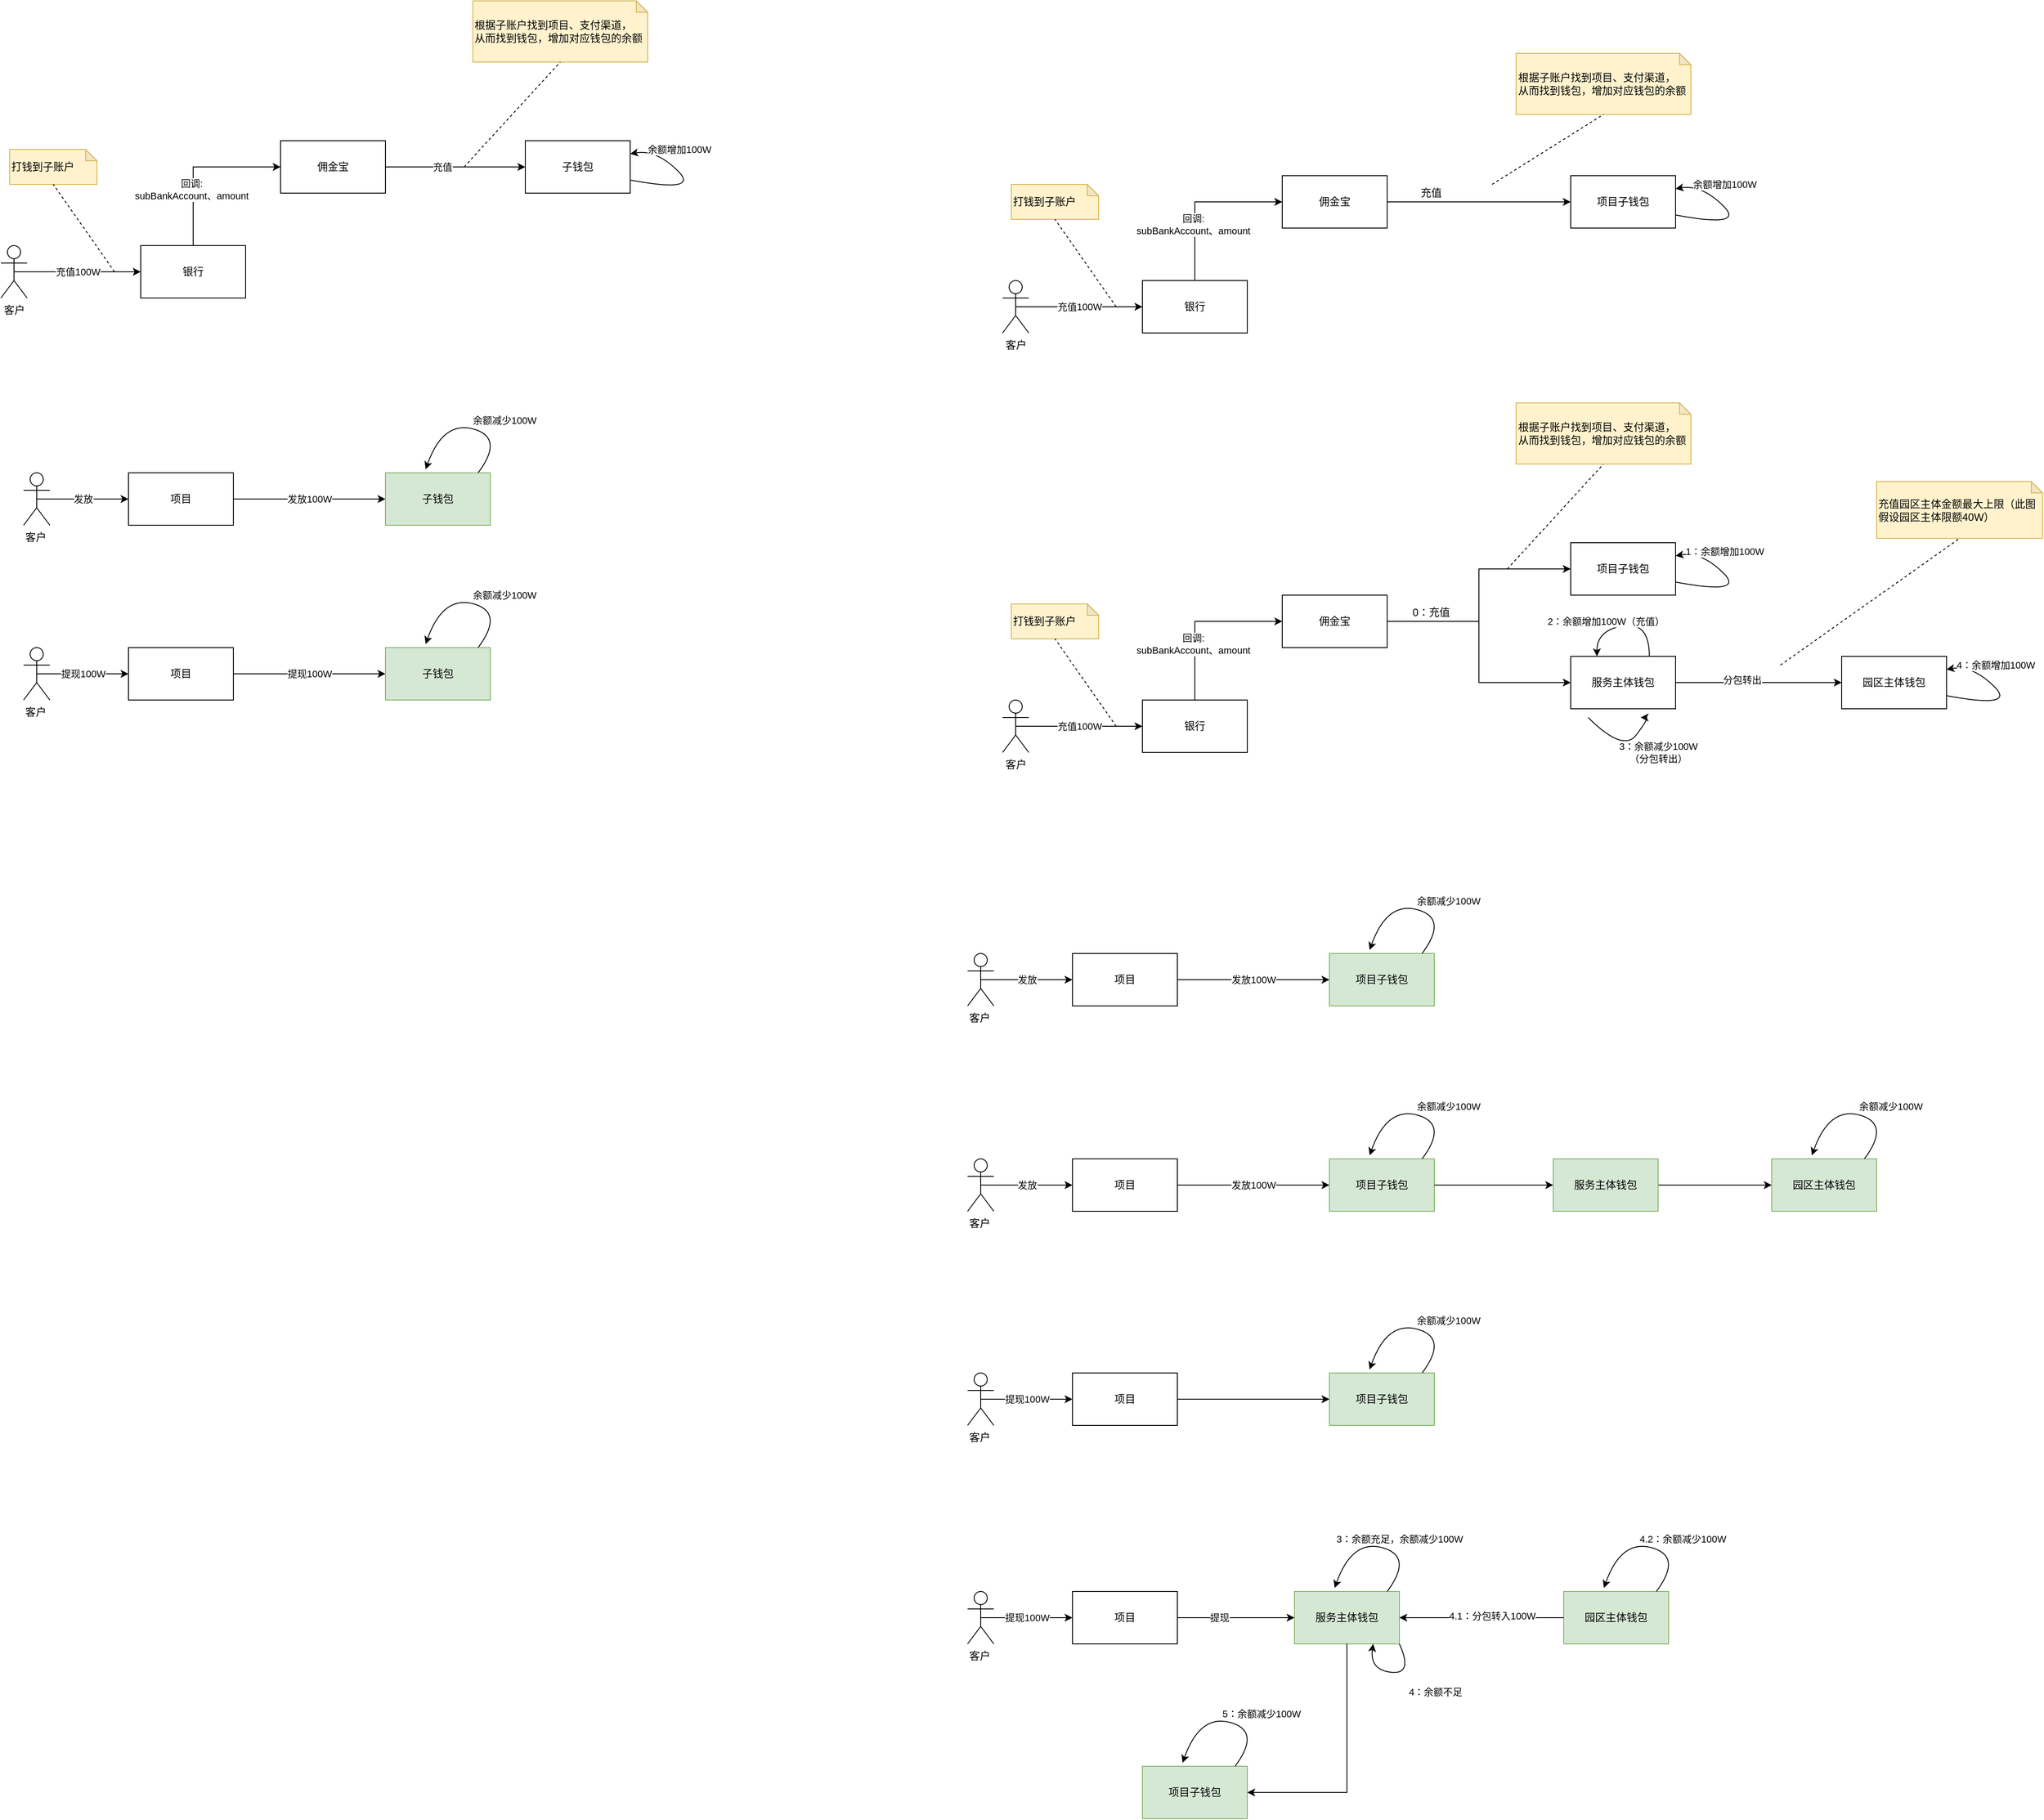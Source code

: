 <mxfile version="14.2.9" type="github">
  <diagram id="VvqAFld6kcSRDZWVkb-_" name="Page-1">
    <mxGraphModel dx="1422" dy="762" grid="1" gridSize="10" guides="1" tooltips="1" connect="1" arrows="1" fold="1" page="1" pageScale="1" pageWidth="827" pageHeight="1169" math="0" shadow="0">
      <root>
        <mxCell id="0" />
        <mxCell id="1" parent="0" />
        <mxCell id="OwSdajE1iPS6r4egMdJ5-2" value="子钱包" style="rounded=0;whiteSpace=wrap;html=1;" parent="1" vertex="1">
          <mxGeometry x="614" y="220" width="120" height="60" as="geometry" />
        </mxCell>
        <mxCell id="OwSdajE1iPS6r4egMdJ5-6" value="充值100W" style="edgeStyle=orthogonalEdgeStyle;rounded=0;orthogonalLoop=1;jettySize=auto;html=1;exitX=0.5;exitY=0.5;exitDx=0;exitDy=0;exitPerimeter=0;entryX=0;entryY=0.5;entryDx=0;entryDy=0;" parent="1" source="OwSdajE1iPS6r4egMdJ5-3" target="OwSdajE1iPS6r4egMdJ5-4" edge="1">
          <mxGeometry relative="1" as="geometry" />
        </mxCell>
        <mxCell id="OwSdajE1iPS6r4egMdJ5-3" value="客户" style="shape=umlActor;verticalLabelPosition=bottom;verticalAlign=top;html=1;outlineConnect=0;" parent="1" vertex="1">
          <mxGeometry x="14" y="340" width="30" height="60" as="geometry" />
        </mxCell>
        <mxCell id="OwSdajE1iPS6r4egMdJ5-13" style="edgeStyle=orthogonalEdgeStyle;rounded=0;orthogonalLoop=1;jettySize=auto;html=1;exitX=0.5;exitY=0;exitDx=0;exitDy=0;entryX=0;entryY=0.5;entryDx=0;entryDy=0;" parent="1" source="OwSdajE1iPS6r4egMdJ5-4" target="OwSdajE1iPS6r4egMdJ5-5" edge="1">
          <mxGeometry relative="1" as="geometry" />
        </mxCell>
        <mxCell id="OwSdajE1iPS6r4egMdJ5-14" value="回调: &lt;br&gt;subBankAccount、amount" style="edgeLabel;html=1;align=center;verticalAlign=middle;resizable=0;points=[];labelBackgroundColor=#ffffff;" parent="OwSdajE1iPS6r4egMdJ5-13" vertex="1" connectable="0">
          <mxGeometry x="-0.326" y="2" relative="1" as="geometry">
            <mxPoint as="offset" />
          </mxGeometry>
        </mxCell>
        <mxCell id="OwSdajE1iPS6r4egMdJ5-4" value="银行" style="rounded=0;whiteSpace=wrap;html=1;" parent="1" vertex="1">
          <mxGeometry x="174" y="340" width="120" height="60" as="geometry" />
        </mxCell>
        <mxCell id="OwSdajE1iPS6r4egMdJ5-15" style="edgeStyle=orthogonalEdgeStyle;rounded=0;orthogonalLoop=1;jettySize=auto;html=1;exitX=1;exitY=0.5;exitDx=0;exitDy=0;entryX=0;entryY=0.5;entryDx=0;entryDy=0;" parent="1" source="OwSdajE1iPS6r4egMdJ5-5" target="OwSdajE1iPS6r4egMdJ5-2" edge="1">
          <mxGeometry relative="1" as="geometry" />
        </mxCell>
        <mxCell id="OwSdajE1iPS6r4egMdJ5-18" value="充值" style="edgeLabel;html=1;align=center;verticalAlign=middle;resizable=0;points=[];fontColor=none;" parent="OwSdajE1iPS6r4egMdJ5-15" vertex="1" connectable="0">
          <mxGeometry x="-0.188" relative="1" as="geometry">
            <mxPoint as="offset" />
          </mxGeometry>
        </mxCell>
        <mxCell id="OwSdajE1iPS6r4egMdJ5-5" value="佣金宝" style="rounded=0;whiteSpace=wrap;html=1;" parent="1" vertex="1">
          <mxGeometry x="334" y="220" width="120" height="60" as="geometry" />
        </mxCell>
        <mxCell id="OwSdajE1iPS6r4egMdJ5-9" value="打钱到子账户" style="shape=note;whiteSpace=wrap;html=1;backgroundOutline=1;darkOpacity=0.05;align=left;fillColor=#fff2cc;strokeColor=#d6b656;size=13;" parent="1" vertex="1">
          <mxGeometry x="24" y="230" width="100" height="40" as="geometry" />
        </mxCell>
        <mxCell id="OwSdajE1iPS6r4egMdJ5-12" value="" style="endArrow=none;dashed=1;html=1;entryX=0.5;entryY=1;entryDx=0;entryDy=0;entryPerimeter=0;" parent="1" target="OwSdajE1iPS6r4egMdJ5-9" edge="1">
          <mxGeometry width="50" height="50" relative="1" as="geometry">
            <mxPoint x="144" y="370" as="sourcePoint" />
            <mxPoint x="154" y="330" as="targetPoint" />
          </mxGeometry>
        </mxCell>
        <mxCell id="OwSdajE1iPS6r4egMdJ5-17" value="根据子账户找到项目、支付渠道，&lt;br&gt;从而找到钱包，增加对应钱包的余额" style="shape=note;whiteSpace=wrap;html=1;backgroundOutline=1;darkOpacity=0.05;align=left;fillColor=#fff2cc;strokeColor=#d6b656;size=13;" parent="1" vertex="1">
          <mxGeometry x="554" y="60" width="200" height="70" as="geometry" />
        </mxCell>
        <mxCell id="OwSdajE1iPS6r4egMdJ5-19" value="" style="endArrow=none;dashed=1;html=1;fontColor=none;entryX=0.5;entryY=1;entryDx=0;entryDy=0;entryPerimeter=0;" parent="1" target="OwSdajE1iPS6r4egMdJ5-17" edge="1">
          <mxGeometry width="50" height="50" relative="1" as="geometry">
            <mxPoint x="544" y="250" as="sourcePoint" />
            <mxPoint x="614" y="160" as="targetPoint" />
          </mxGeometry>
        </mxCell>
        <mxCell id="OwSdajE1iPS6r4egMdJ5-20" value="余额增加100W" style="curved=1;endArrow=classic;html=1;fontColor=none;exitX=1;exitY=0.75;exitDx=0;exitDy=0;entryX=1;entryY=0.25;entryDx=0;entryDy=0;" parent="1" source="OwSdajE1iPS6r4egMdJ5-2" target="OwSdajE1iPS6r4egMdJ5-2" edge="1">
          <mxGeometry x="0.465" y="-18" width="50" height="50" relative="1" as="geometry">
            <mxPoint x="744" y="270" as="sourcePoint" />
            <mxPoint x="744" y="230" as="targetPoint" />
            <Array as="points">
              <mxPoint x="814" y="280" />
              <mxPoint x="764" y="230" />
            </Array>
            <mxPoint as="offset" />
          </mxGeometry>
        </mxCell>
        <mxCell id="OwSdajE1iPS6r4egMdJ5-22" value="项目" style="rounded=0;whiteSpace=wrap;html=1;" parent="1" vertex="1">
          <mxGeometry x="160" y="600" width="120" height="60" as="geometry" />
        </mxCell>
        <mxCell id="OwSdajE1iPS6r4egMdJ5-29" value="发放100W" style="edgeStyle=orthogonalEdgeStyle;rounded=0;orthogonalLoop=1;jettySize=auto;html=1;fontColor=none;exitX=1;exitY=0.5;exitDx=0;exitDy=0;" parent="1" source="OwSdajE1iPS6r4egMdJ5-22" target="OwSdajE1iPS6r4egMdJ5-28" edge="1">
          <mxGeometry relative="1" as="geometry">
            <mxPoint x="480" y="630" as="sourcePoint" />
          </mxGeometry>
        </mxCell>
        <mxCell id="OwSdajE1iPS6r4egMdJ5-28" value="子钱包" style="whiteSpace=wrap;html=1;rounded=0;fillColor=#d5e8d4;strokeColor=#82b366;" parent="1" vertex="1">
          <mxGeometry x="454" y="600" width="120" height="60" as="geometry" />
        </mxCell>
        <mxCell id="OwSdajE1iPS6r4egMdJ5-31" value="发放" style="edgeStyle=orthogonalEdgeStyle;rounded=0;orthogonalLoop=1;jettySize=auto;html=1;exitX=0.5;exitY=0.5;exitDx=0;exitDy=0;exitPerimeter=0;entryX=0;entryY=0.5;entryDx=0;entryDy=0;fontColor=none;" parent="1" source="OwSdajE1iPS6r4egMdJ5-30" target="OwSdajE1iPS6r4egMdJ5-22" edge="1">
          <mxGeometry relative="1" as="geometry" />
        </mxCell>
        <mxCell id="OwSdajE1iPS6r4egMdJ5-30" value="客户" style="shape=umlActor;verticalLabelPosition=bottom;verticalAlign=top;html=1;outlineConnect=0;labelBackgroundColor=#ffffff;fontColor=none;align=left;" parent="1" vertex="1">
          <mxGeometry x="40" y="600" width="30" height="60" as="geometry" />
        </mxCell>
        <mxCell id="OwSdajE1iPS6r4egMdJ5-45" value="" style="curved=1;endArrow=classic;html=1;fontColor=none;entryX=0.383;entryY=-0.067;entryDx=0;entryDy=0;entryPerimeter=0;" parent="1" target="OwSdajE1iPS6r4egMdJ5-28" edge="1">
          <mxGeometry width="50" height="50" relative="1" as="geometry">
            <mxPoint x="560" y="600" as="sourcePoint" />
            <mxPoint x="610" y="550" as="targetPoint" />
            <Array as="points">
              <mxPoint x="590" y="560" />
              <mxPoint x="520" y="540" />
            </Array>
          </mxGeometry>
        </mxCell>
        <mxCell id="OwSdajE1iPS6r4egMdJ5-46" value="余额减少100W" style="edgeLabel;html=1;align=center;verticalAlign=middle;resizable=0;points=[];fontColor=none;" parent="OwSdajE1iPS6r4egMdJ5-45" vertex="1" connectable="0">
          <mxGeometry x="0.091" y="2" relative="1" as="geometry">
            <mxPoint x="47.66" y="-8.46" as="offset" />
          </mxGeometry>
        </mxCell>
        <mxCell id="OwSdajE1iPS6r4egMdJ5-48" value="项目" style="rounded=0;whiteSpace=wrap;html=1;" parent="1" vertex="1">
          <mxGeometry x="160" y="800" width="120" height="60" as="geometry" />
        </mxCell>
        <mxCell id="OwSdajE1iPS6r4egMdJ5-49" value="提现100W" style="edgeStyle=orthogonalEdgeStyle;rounded=0;orthogonalLoop=1;jettySize=auto;html=1;fontColor=none;exitX=1;exitY=0.5;exitDx=0;exitDy=0;" parent="1" source="OwSdajE1iPS6r4egMdJ5-48" target="OwSdajE1iPS6r4egMdJ5-50" edge="1">
          <mxGeometry relative="1" as="geometry">
            <mxPoint x="480" y="830" as="sourcePoint" />
          </mxGeometry>
        </mxCell>
        <mxCell id="OwSdajE1iPS6r4egMdJ5-50" value="子钱包" style="whiteSpace=wrap;html=1;rounded=0;fillColor=#d5e8d4;strokeColor=#82b366;" parent="1" vertex="1">
          <mxGeometry x="454" y="800" width="120" height="60" as="geometry" />
        </mxCell>
        <mxCell id="OwSdajE1iPS6r4egMdJ5-51" value="提现100W" style="edgeStyle=orthogonalEdgeStyle;rounded=0;orthogonalLoop=1;jettySize=auto;html=1;exitX=0.5;exitY=0.5;exitDx=0;exitDy=0;exitPerimeter=0;entryX=0;entryY=0.5;entryDx=0;entryDy=0;fontColor=none;" parent="1" source="OwSdajE1iPS6r4egMdJ5-52" target="OwSdajE1iPS6r4egMdJ5-48" edge="1">
          <mxGeometry relative="1" as="geometry" />
        </mxCell>
        <mxCell id="OwSdajE1iPS6r4egMdJ5-52" value="客户" style="shape=umlActor;verticalLabelPosition=bottom;verticalAlign=top;html=1;outlineConnect=0;labelBackgroundColor=#ffffff;fontColor=none;align=left;" parent="1" vertex="1">
          <mxGeometry x="40" y="800" width="30" height="60" as="geometry" />
        </mxCell>
        <mxCell id="OwSdajE1iPS6r4egMdJ5-53" value="" style="curved=1;endArrow=classic;html=1;fontColor=none;entryX=0.383;entryY=-0.067;entryDx=0;entryDy=0;entryPerimeter=0;" parent="1" target="OwSdajE1iPS6r4egMdJ5-50" edge="1">
          <mxGeometry width="50" height="50" relative="1" as="geometry">
            <mxPoint x="560" y="800" as="sourcePoint" />
            <mxPoint x="610" y="750" as="targetPoint" />
            <Array as="points">
              <mxPoint x="590" y="760" />
              <mxPoint x="520" y="740" />
            </Array>
          </mxGeometry>
        </mxCell>
        <mxCell id="OwSdajE1iPS6r4egMdJ5-54" value="余额减少100W" style="edgeLabel;html=1;align=center;verticalAlign=middle;resizable=0;points=[];fontColor=none;" parent="OwSdajE1iPS6r4egMdJ5-53" vertex="1" connectable="0">
          <mxGeometry x="0.091" y="2" relative="1" as="geometry">
            <mxPoint x="47.66" y="-8.46" as="offset" />
          </mxGeometry>
        </mxCell>
        <mxCell id="L0Rb23iCuePktw84FL31-2" value="充值100W" style="edgeStyle=orthogonalEdgeStyle;rounded=0;orthogonalLoop=1;jettySize=auto;html=1;exitX=0.5;exitY=0.5;exitDx=0;exitDy=0;exitPerimeter=0;entryX=0;entryY=0.5;entryDx=0;entryDy=0;" parent="1" source="L0Rb23iCuePktw84FL31-3" target="L0Rb23iCuePktw84FL31-6" edge="1">
          <mxGeometry relative="1" as="geometry" />
        </mxCell>
        <mxCell id="L0Rb23iCuePktw84FL31-3" value="客户" style="shape=umlActor;verticalLabelPosition=bottom;verticalAlign=top;html=1;outlineConnect=0;" parent="1" vertex="1">
          <mxGeometry x="1160" y="380" width="30" height="60" as="geometry" />
        </mxCell>
        <mxCell id="L0Rb23iCuePktw84FL31-4" style="edgeStyle=orthogonalEdgeStyle;rounded=0;orthogonalLoop=1;jettySize=auto;html=1;exitX=0.5;exitY=0;exitDx=0;exitDy=0;entryX=0;entryY=0.5;entryDx=0;entryDy=0;" parent="1" source="L0Rb23iCuePktw84FL31-6" target="L0Rb23iCuePktw84FL31-9" edge="1">
          <mxGeometry relative="1" as="geometry" />
        </mxCell>
        <mxCell id="L0Rb23iCuePktw84FL31-5" value="回调: &lt;br&gt;subBankAccount、amount" style="edgeLabel;html=1;align=center;verticalAlign=middle;resizable=0;points=[];labelBackgroundColor=#ffffff;" parent="L0Rb23iCuePktw84FL31-4" vertex="1" connectable="0">
          <mxGeometry x="-0.326" y="2" relative="1" as="geometry">
            <mxPoint as="offset" />
          </mxGeometry>
        </mxCell>
        <mxCell id="L0Rb23iCuePktw84FL31-6" value="银行" style="rounded=0;whiteSpace=wrap;html=1;" parent="1" vertex="1">
          <mxGeometry x="1320" y="380" width="120" height="60" as="geometry" />
        </mxCell>
        <mxCell id="L0Rb23iCuePktw84FL31-24" style="edgeStyle=orthogonalEdgeStyle;rounded=0;orthogonalLoop=1;jettySize=auto;html=1;exitX=1;exitY=0.5;exitDx=0;exitDy=0;entryX=0;entryY=0.5;entryDx=0;entryDy=0;" parent="1" source="L0Rb23iCuePktw84FL31-9" target="L0Rb23iCuePktw84FL31-1" edge="1">
          <mxGeometry relative="1" as="geometry" />
        </mxCell>
        <mxCell id="L0Rb23iCuePktw84FL31-9" value="佣金宝" style="rounded=0;whiteSpace=wrap;html=1;" parent="1" vertex="1">
          <mxGeometry x="1480" y="260" width="120" height="60" as="geometry" />
        </mxCell>
        <mxCell id="L0Rb23iCuePktw84FL31-10" value="打钱到子账户" style="shape=note;whiteSpace=wrap;html=1;backgroundOutline=1;darkOpacity=0.05;align=left;fillColor=#fff2cc;strokeColor=#d6b656;size=13;" parent="1" vertex="1">
          <mxGeometry x="1170" y="270" width="100" height="40" as="geometry" />
        </mxCell>
        <mxCell id="L0Rb23iCuePktw84FL31-11" value="" style="endArrow=none;dashed=1;html=1;entryX=0.5;entryY=1;entryDx=0;entryDy=0;entryPerimeter=0;" parent="1" target="L0Rb23iCuePktw84FL31-10" edge="1">
          <mxGeometry width="50" height="50" relative="1" as="geometry">
            <mxPoint x="1290" y="410" as="sourcePoint" />
            <mxPoint x="1300" y="370" as="targetPoint" />
          </mxGeometry>
        </mxCell>
        <mxCell id="L0Rb23iCuePktw84FL31-12" value="根据子账户找到项目、支付渠道，&lt;br&gt;从而找到钱包，增加对应钱包的余额" style="shape=note;whiteSpace=wrap;html=1;backgroundOutline=1;darkOpacity=0.05;align=left;fillColor=#fff2cc;strokeColor=#d6b656;size=13;" parent="1" vertex="1">
          <mxGeometry x="1747.5" y="120" width="200" height="70" as="geometry" />
        </mxCell>
        <mxCell id="L0Rb23iCuePktw84FL31-13" value="" style="endArrow=none;dashed=1;html=1;fontColor=none;entryX=0.5;entryY=1;entryDx=0;entryDy=0;entryPerimeter=0;" parent="1" target="L0Rb23iCuePktw84FL31-12" edge="1">
          <mxGeometry width="50" height="50" relative="1" as="geometry">
            <mxPoint x="1720" y="270" as="sourcePoint" />
            <mxPoint x="1807.5" y="140" as="targetPoint" />
          </mxGeometry>
        </mxCell>
        <mxCell id="L0Rb23iCuePktw84FL31-17" value="" style="group" parent="1" vertex="1" connectable="0">
          <mxGeometry x="1810" y="260" width="200" height="60" as="geometry" />
        </mxCell>
        <mxCell id="L0Rb23iCuePktw84FL31-1" value="项目子钱包" style="rounded=0;whiteSpace=wrap;html=1;" parent="L0Rb23iCuePktw84FL31-17" vertex="1">
          <mxGeometry width="120" height="60" as="geometry" />
        </mxCell>
        <mxCell id="L0Rb23iCuePktw84FL31-14" value="余额增加100W" style="curved=1;endArrow=classic;html=1;fontColor=none;exitX=1;exitY=0.75;exitDx=0;exitDy=0;entryX=1;entryY=0.25;entryDx=0;entryDy=0;" parent="L0Rb23iCuePktw84FL31-17" source="L0Rb23iCuePktw84FL31-1" target="L0Rb23iCuePktw84FL31-1" edge="1">
          <mxGeometry x="0.465" y="-18" width="50" height="50" relative="1" as="geometry">
            <mxPoint x="130" y="50" as="sourcePoint" />
            <mxPoint x="130" y="10" as="targetPoint" />
            <Array as="points">
              <mxPoint x="200" y="60" />
              <mxPoint x="150" y="10" />
            </Array>
            <mxPoint as="offset" />
          </mxGeometry>
        </mxCell>
        <mxCell id="L0Rb23iCuePktw84FL31-23" value="充值" style="text;html=1;align=center;verticalAlign=middle;resizable=0;points=[];autosize=1;" parent="1" vertex="1">
          <mxGeometry x="1630" y="270" width="40" height="20" as="geometry" />
        </mxCell>
        <mxCell id="L0Rb23iCuePktw84FL31-25" value="项目" style="rounded=0;whiteSpace=wrap;html=1;" parent="1" vertex="1">
          <mxGeometry x="1240" y="1150" width="120" height="60" as="geometry" />
        </mxCell>
        <mxCell id="L0Rb23iCuePktw84FL31-26" value="发放100W" style="edgeStyle=orthogonalEdgeStyle;rounded=0;orthogonalLoop=1;jettySize=auto;html=1;fontColor=none;exitX=1;exitY=0.5;exitDx=0;exitDy=0;" parent="1" source="L0Rb23iCuePktw84FL31-25" target="L0Rb23iCuePktw84FL31-27" edge="1">
          <mxGeometry relative="1" as="geometry">
            <mxPoint x="1560" y="1180" as="sourcePoint" />
          </mxGeometry>
        </mxCell>
        <mxCell id="L0Rb23iCuePktw84FL31-28" value="发放" style="edgeStyle=orthogonalEdgeStyle;rounded=0;orthogonalLoop=1;jettySize=auto;html=1;exitX=0.5;exitY=0.5;exitDx=0;exitDy=0;exitPerimeter=0;entryX=0;entryY=0.5;entryDx=0;entryDy=0;fontColor=none;" parent="1" source="L0Rb23iCuePktw84FL31-29" target="L0Rb23iCuePktw84FL31-25" edge="1">
          <mxGeometry relative="1" as="geometry" />
        </mxCell>
        <mxCell id="L0Rb23iCuePktw84FL31-29" value="客户" style="shape=umlActor;verticalLabelPosition=bottom;verticalAlign=top;html=1;outlineConnect=0;labelBackgroundColor=#ffffff;fontColor=none;align=left;" parent="1" vertex="1">
          <mxGeometry x="1120" y="1150" width="30" height="60" as="geometry" />
        </mxCell>
        <mxCell id="L0Rb23iCuePktw84FL31-34" value="" style="group" parent="1" vertex="1" connectable="0">
          <mxGeometry x="1534" y="1090" width="136" height="120" as="geometry" />
        </mxCell>
        <mxCell id="L0Rb23iCuePktw84FL31-27" value="项目子钱包" style="whiteSpace=wrap;html=1;rounded=0;fillColor=#d5e8d4;strokeColor=#82b366;" parent="L0Rb23iCuePktw84FL31-34" vertex="1">
          <mxGeometry y="60" width="120" height="60" as="geometry" />
        </mxCell>
        <mxCell id="L0Rb23iCuePktw84FL31-30" value="" style="curved=1;endArrow=classic;html=1;fontColor=none;entryX=0.383;entryY=-0.067;entryDx=0;entryDy=0;entryPerimeter=0;" parent="L0Rb23iCuePktw84FL31-34" target="L0Rb23iCuePktw84FL31-27" edge="1">
          <mxGeometry width="50" height="50" relative="1" as="geometry">
            <mxPoint x="106" y="60" as="sourcePoint" />
            <mxPoint x="156" y="10" as="targetPoint" />
            <Array as="points">
              <mxPoint x="136" y="20" />
              <mxPoint x="66" />
            </Array>
          </mxGeometry>
        </mxCell>
        <mxCell id="L0Rb23iCuePktw84FL31-31" value="余额减少100W" style="edgeLabel;html=1;align=center;verticalAlign=middle;resizable=0;points=[];fontColor=none;" parent="L0Rb23iCuePktw84FL31-30" vertex="1" connectable="0">
          <mxGeometry x="0.091" y="2" relative="1" as="geometry">
            <mxPoint x="47.66" y="-8.46" as="offset" />
          </mxGeometry>
        </mxCell>
        <mxCell id="L0Rb23iCuePktw84FL31-40" value="项目" style="rounded=0;whiteSpace=wrap;html=1;" parent="1" vertex="1">
          <mxGeometry x="1240" y="1385" width="120" height="60" as="geometry" />
        </mxCell>
        <mxCell id="L0Rb23iCuePktw84FL31-41" value="发放100W" style="edgeStyle=orthogonalEdgeStyle;rounded=0;orthogonalLoop=1;jettySize=auto;html=1;fontColor=none;exitX=1;exitY=0.5;exitDx=0;exitDy=0;" parent="1" source="L0Rb23iCuePktw84FL31-40" target="L0Rb23iCuePktw84FL31-45" edge="1">
          <mxGeometry relative="1" as="geometry">
            <mxPoint x="1560" y="1415" as="sourcePoint" />
          </mxGeometry>
        </mxCell>
        <mxCell id="L0Rb23iCuePktw84FL31-42" value="发放" style="edgeStyle=orthogonalEdgeStyle;rounded=0;orthogonalLoop=1;jettySize=auto;html=1;exitX=0.5;exitY=0.5;exitDx=0;exitDy=0;exitPerimeter=0;entryX=0;entryY=0.5;entryDx=0;entryDy=0;fontColor=none;" parent="1" source="L0Rb23iCuePktw84FL31-43" target="L0Rb23iCuePktw84FL31-40" edge="1">
          <mxGeometry relative="1" as="geometry" />
        </mxCell>
        <mxCell id="L0Rb23iCuePktw84FL31-43" value="客户" style="shape=umlActor;verticalLabelPosition=bottom;verticalAlign=top;html=1;outlineConnect=0;labelBackgroundColor=#ffffff;fontColor=none;align=left;" parent="1" vertex="1">
          <mxGeometry x="1120" y="1385" width="30" height="60" as="geometry" />
        </mxCell>
        <mxCell id="L0Rb23iCuePktw84FL31-44" value="" style="group" parent="1" vertex="1" connectable="0">
          <mxGeometry x="1534" y="1325" width="136" height="120" as="geometry" />
        </mxCell>
        <mxCell id="L0Rb23iCuePktw84FL31-45" value="项目子钱包" style="whiteSpace=wrap;html=1;rounded=0;fillColor=#d5e8d4;strokeColor=#82b366;" parent="L0Rb23iCuePktw84FL31-44" vertex="1">
          <mxGeometry y="60" width="120" height="60" as="geometry" />
        </mxCell>
        <mxCell id="L0Rb23iCuePktw84FL31-46" value="" style="curved=1;endArrow=classic;html=1;fontColor=none;entryX=0.383;entryY=-0.067;entryDx=0;entryDy=0;entryPerimeter=0;" parent="L0Rb23iCuePktw84FL31-44" target="L0Rb23iCuePktw84FL31-45" edge="1">
          <mxGeometry width="50" height="50" relative="1" as="geometry">
            <mxPoint x="106" y="60" as="sourcePoint" />
            <mxPoint x="156" y="10" as="targetPoint" />
            <Array as="points">
              <mxPoint x="136" y="20" />
              <mxPoint x="66" />
            </Array>
          </mxGeometry>
        </mxCell>
        <mxCell id="L0Rb23iCuePktw84FL31-47" value="余额减少100W" style="edgeLabel;html=1;align=center;verticalAlign=middle;resizable=0;points=[];fontColor=none;" parent="L0Rb23iCuePktw84FL31-46" vertex="1" connectable="0">
          <mxGeometry x="0.091" y="2" relative="1" as="geometry">
            <mxPoint x="47.66" y="-8.46" as="offset" />
          </mxGeometry>
        </mxCell>
        <mxCell id="L0Rb23iCuePktw84FL31-52" style="edgeStyle=orthogonalEdgeStyle;rounded=0;orthogonalLoop=1;jettySize=auto;html=1;exitX=1;exitY=0.5;exitDx=0;exitDy=0;" parent="1" source="L0Rb23iCuePktw84FL31-45" target="L0Rb23iCuePktw84FL31-49" edge="1">
          <mxGeometry relative="1" as="geometry" />
        </mxCell>
        <mxCell id="L0Rb23iCuePktw84FL31-53" value="" style="group" parent="1" vertex="1" connectable="0">
          <mxGeometry x="2040" y="1325" width="136" height="120" as="geometry" />
        </mxCell>
        <mxCell id="L0Rb23iCuePktw84FL31-54" value="园区主体钱包" style="whiteSpace=wrap;html=1;rounded=0;fillColor=#d5e8d4;strokeColor=#82b366;" parent="L0Rb23iCuePktw84FL31-53" vertex="1">
          <mxGeometry y="60" width="120" height="60" as="geometry" />
        </mxCell>
        <mxCell id="L0Rb23iCuePktw84FL31-55" value="" style="curved=1;endArrow=classic;html=1;fontColor=none;entryX=0.383;entryY=-0.067;entryDx=0;entryDy=0;entryPerimeter=0;" parent="L0Rb23iCuePktw84FL31-53" target="L0Rb23iCuePktw84FL31-54" edge="1">
          <mxGeometry width="50" height="50" relative="1" as="geometry">
            <mxPoint x="106" y="60" as="sourcePoint" />
            <mxPoint x="156" y="10" as="targetPoint" />
            <Array as="points">
              <mxPoint x="136" y="20" />
              <mxPoint x="66" />
            </Array>
          </mxGeometry>
        </mxCell>
        <mxCell id="L0Rb23iCuePktw84FL31-56" value="余额减少100W" style="edgeLabel;html=1;align=center;verticalAlign=middle;resizable=0;points=[];fontColor=none;" parent="L0Rb23iCuePktw84FL31-55" vertex="1" connectable="0">
          <mxGeometry x="0.091" y="2" relative="1" as="geometry">
            <mxPoint x="47.66" y="-8.46" as="offset" />
          </mxGeometry>
        </mxCell>
        <mxCell id="L0Rb23iCuePktw84FL31-57" style="edgeStyle=orthogonalEdgeStyle;rounded=0;orthogonalLoop=1;jettySize=auto;html=1;exitX=1;exitY=0.5;exitDx=0;exitDy=0;entryX=0;entryY=0.5;entryDx=0;entryDy=0;" parent="1" source="L0Rb23iCuePktw84FL31-49" target="L0Rb23iCuePktw84FL31-54" edge="1">
          <mxGeometry relative="1" as="geometry" />
        </mxCell>
        <mxCell id="L0Rb23iCuePktw84FL31-49" value="服务主体钱包" style="whiteSpace=wrap;html=1;rounded=0;fillColor=#d5e8d4;strokeColor=#82b366;" parent="1" vertex="1">
          <mxGeometry x="1790" y="1385" width="120" height="60" as="geometry" />
        </mxCell>
        <mxCell id="L0Rb23iCuePktw84FL31-58" value="充值100W" style="edgeStyle=orthogonalEdgeStyle;rounded=0;orthogonalLoop=1;jettySize=auto;html=1;exitX=0.5;exitY=0.5;exitDx=0;exitDy=0;exitPerimeter=0;entryX=0;entryY=0.5;entryDx=0;entryDy=0;" parent="1" source="L0Rb23iCuePktw84FL31-59" target="L0Rb23iCuePktw84FL31-62" edge="1">
          <mxGeometry relative="1" as="geometry" />
        </mxCell>
        <mxCell id="L0Rb23iCuePktw84FL31-59" value="客户" style="shape=umlActor;verticalLabelPosition=bottom;verticalAlign=top;html=1;outlineConnect=0;" parent="1" vertex="1">
          <mxGeometry x="1160" y="860" width="30" height="60" as="geometry" />
        </mxCell>
        <mxCell id="L0Rb23iCuePktw84FL31-60" style="edgeStyle=orthogonalEdgeStyle;rounded=0;orthogonalLoop=1;jettySize=auto;html=1;exitX=0.5;exitY=0;exitDx=0;exitDy=0;entryX=0;entryY=0.5;entryDx=0;entryDy=0;" parent="1" source="L0Rb23iCuePktw84FL31-62" target="L0Rb23iCuePktw84FL31-65" edge="1">
          <mxGeometry relative="1" as="geometry" />
        </mxCell>
        <mxCell id="L0Rb23iCuePktw84FL31-61" value="回调: &lt;br&gt;subBankAccount、amount" style="edgeLabel;html=1;align=center;verticalAlign=middle;resizable=0;points=[];labelBackgroundColor=#ffffff;" parent="L0Rb23iCuePktw84FL31-60" vertex="1" connectable="0">
          <mxGeometry x="-0.326" y="2" relative="1" as="geometry">
            <mxPoint as="offset" />
          </mxGeometry>
        </mxCell>
        <mxCell id="L0Rb23iCuePktw84FL31-62" value="银行" style="rounded=0;whiteSpace=wrap;html=1;" parent="1" vertex="1">
          <mxGeometry x="1320" y="860" width="120" height="60" as="geometry" />
        </mxCell>
        <mxCell id="L0Rb23iCuePktw84FL31-63" style="edgeStyle=orthogonalEdgeStyle;rounded=0;orthogonalLoop=1;jettySize=auto;html=1;exitX=1;exitY=0.5;exitDx=0;exitDy=0;entryX=0;entryY=0.5;entryDx=0;entryDy=0;" parent="1" source="L0Rb23iCuePktw84FL31-65" target="L0Rb23iCuePktw84FL31-86" edge="1">
          <mxGeometry relative="1" as="geometry">
            <mxPoint x="1810" y="840" as="targetPoint" />
          </mxGeometry>
        </mxCell>
        <mxCell id="L0Rb23iCuePktw84FL31-64" style="edgeStyle=orthogonalEdgeStyle;rounded=0;orthogonalLoop=1;jettySize=auto;html=1;exitX=1;exitY=0.5;exitDx=0;exitDy=0;entryX=0;entryY=0.5;entryDx=0;entryDy=0;" parent="1" source="L0Rb23iCuePktw84FL31-65" target="L0Rb23iCuePktw84FL31-71" edge="1">
          <mxGeometry relative="1" as="geometry" />
        </mxCell>
        <mxCell id="L0Rb23iCuePktw84FL31-65" value="佣金宝" style="rounded=0;whiteSpace=wrap;html=1;" parent="1" vertex="1">
          <mxGeometry x="1480" y="740" width="120" height="60" as="geometry" />
        </mxCell>
        <mxCell id="L0Rb23iCuePktw84FL31-66" value="打钱到子账户" style="shape=note;whiteSpace=wrap;html=1;backgroundOutline=1;darkOpacity=0.05;align=left;fillColor=#fff2cc;strokeColor=#d6b656;size=13;" parent="1" vertex="1">
          <mxGeometry x="1170" y="750" width="100" height="40" as="geometry" />
        </mxCell>
        <mxCell id="L0Rb23iCuePktw84FL31-67" value="" style="endArrow=none;dashed=1;html=1;entryX=0.5;entryY=1;entryDx=0;entryDy=0;entryPerimeter=0;" parent="1" target="L0Rb23iCuePktw84FL31-66" edge="1">
          <mxGeometry width="50" height="50" relative="1" as="geometry">
            <mxPoint x="1290" y="890" as="sourcePoint" />
            <mxPoint x="1300" y="850" as="targetPoint" />
          </mxGeometry>
        </mxCell>
        <mxCell id="L0Rb23iCuePktw84FL31-68" value="根据子账户找到项目、支付渠道，&lt;br&gt;从而找到钱包，增加对应钱包的余额" style="shape=note;whiteSpace=wrap;html=1;backgroundOutline=1;darkOpacity=0.05;align=left;fillColor=#fff2cc;strokeColor=#d6b656;size=13;" parent="1" vertex="1">
          <mxGeometry x="1747.5" y="520" width="200" height="70" as="geometry" />
        </mxCell>
        <mxCell id="L0Rb23iCuePktw84FL31-69" value="" style="endArrow=none;dashed=1;html=1;fontColor=none;entryX=0.5;entryY=1;entryDx=0;entryDy=0;entryPerimeter=0;" parent="1" target="L0Rb23iCuePktw84FL31-68" edge="1">
          <mxGeometry width="50" height="50" relative="1" as="geometry">
            <mxPoint x="1737.5" y="710" as="sourcePoint" />
            <mxPoint x="1807.5" y="620" as="targetPoint" />
          </mxGeometry>
        </mxCell>
        <mxCell id="L0Rb23iCuePktw84FL31-70" value="" style="group" parent="1" vertex="1" connectable="0">
          <mxGeometry x="1810" y="680" width="200" height="60" as="geometry" />
        </mxCell>
        <mxCell id="L0Rb23iCuePktw84FL31-71" value="项目子钱包" style="rounded=0;whiteSpace=wrap;html=1;" parent="L0Rb23iCuePktw84FL31-70" vertex="1">
          <mxGeometry width="120" height="60" as="geometry" />
        </mxCell>
        <mxCell id="L0Rb23iCuePktw84FL31-72" value="1：余额增加100W" style="curved=1;endArrow=classic;html=1;fontColor=none;exitX=1;exitY=0.75;exitDx=0;exitDy=0;entryX=1;entryY=0.25;entryDx=0;entryDy=0;" parent="L0Rb23iCuePktw84FL31-70" source="L0Rb23iCuePktw84FL31-71" target="L0Rb23iCuePktw84FL31-71" edge="1">
          <mxGeometry x="0.465" y="-18" width="50" height="50" relative="1" as="geometry">
            <mxPoint x="130" y="50" as="sourcePoint" />
            <mxPoint x="130" y="10" as="targetPoint" />
            <Array as="points">
              <mxPoint x="200" y="60" />
              <mxPoint x="150" y="10" />
            </Array>
            <mxPoint as="offset" />
          </mxGeometry>
        </mxCell>
        <mxCell id="L0Rb23iCuePktw84FL31-76" value="0：充值" style="text;html=1;align=center;verticalAlign=middle;resizable=0;points=[];autosize=1;" parent="1" vertex="1">
          <mxGeometry x="1620" y="750" width="60" height="20" as="geometry" />
        </mxCell>
        <mxCell id="L0Rb23iCuePktw84FL31-78" value="" style="group" parent="1" vertex="1" connectable="0">
          <mxGeometry x="2120" y="810" width="200" height="60" as="geometry" />
        </mxCell>
        <mxCell id="L0Rb23iCuePktw84FL31-79" value="园区主体钱包" style="rounded=0;whiteSpace=wrap;html=1;" parent="L0Rb23iCuePktw84FL31-78" vertex="1">
          <mxGeometry width="120" height="60" as="geometry" />
        </mxCell>
        <mxCell id="L0Rb23iCuePktw84FL31-80" value="4：余额增加100W" style="curved=1;endArrow=classic;html=1;fontColor=none;exitX=1;exitY=0.75;exitDx=0;exitDy=0;entryX=1;entryY=0.25;entryDx=0;entryDy=0;" parent="L0Rb23iCuePktw84FL31-78" source="L0Rb23iCuePktw84FL31-79" target="L0Rb23iCuePktw84FL31-79" edge="1">
          <mxGeometry x="0.465" y="-18" width="50" height="50" relative="1" as="geometry">
            <mxPoint x="130" y="50" as="sourcePoint" />
            <mxPoint x="130" y="10" as="targetPoint" />
            <Array as="points">
              <mxPoint x="200" y="60" />
              <mxPoint x="150" y="10" />
            </Array>
            <mxPoint as="offset" />
          </mxGeometry>
        </mxCell>
        <mxCell id="L0Rb23iCuePktw84FL31-81" style="edgeStyle=orthogonalEdgeStyle;rounded=0;orthogonalLoop=1;jettySize=auto;html=1;entryX=0;entryY=0.5;entryDx=0;entryDy=0;exitX=1;exitY=0.5;exitDx=0;exitDy=0;" parent="1" source="L0Rb23iCuePktw84FL31-86" target="L0Rb23iCuePktw84FL31-79" edge="1">
          <mxGeometry relative="1" as="geometry">
            <mxPoint x="1950" y="840" as="sourcePoint" />
          </mxGeometry>
        </mxCell>
        <mxCell id="L0Rb23iCuePktw84FL31-82" value="分包转出" style="edgeLabel;html=1;align=center;verticalAlign=middle;resizable=0;points=[];" parent="L0Rb23iCuePktw84FL31-81" vertex="1" connectable="0">
          <mxGeometry x="-0.2" y="3" relative="1" as="geometry">
            <mxPoint as="offset" />
          </mxGeometry>
        </mxCell>
        <mxCell id="L0Rb23iCuePktw84FL31-83" value="充值园区主体金额最大上限（此图假设园区主体限额40W）" style="shape=note;whiteSpace=wrap;html=1;backgroundOutline=1;darkOpacity=0.05;align=left;fillColor=#fff2cc;strokeColor=#d6b656;size=13;" parent="1" vertex="1">
          <mxGeometry x="2160" y="610" width="190" height="65" as="geometry" />
        </mxCell>
        <mxCell id="L0Rb23iCuePktw84FL31-84" value="" style="endArrow=none;dashed=1;html=1;entryX=0.5;entryY=1;entryDx=0;entryDy=0;entryPerimeter=0;" parent="1" target="L0Rb23iCuePktw84FL31-83" edge="1">
          <mxGeometry width="50" height="50" relative="1" as="geometry">
            <mxPoint x="2050" y="820" as="sourcePoint" />
            <mxPoint x="2140" y="720" as="targetPoint" />
          </mxGeometry>
        </mxCell>
        <mxCell id="L0Rb23iCuePktw84FL31-89" value="" style="group" parent="1" vertex="1" connectable="0">
          <mxGeometry x="1810" y="770" width="120" height="150" as="geometry" />
        </mxCell>
        <mxCell id="L0Rb23iCuePktw84FL31-88" value="3：余额减少100W&lt;br&gt;（分包转出）" style="curved=1;endArrow=classic;html=1;fontColor=none;" parent="L0Rb23iCuePktw84FL31-89" edge="1">
          <mxGeometry x="0.382" y="-32" width="50" height="50" relative="1" as="geometry">
            <mxPoint x="20" y="110" as="sourcePoint" />
            <mxPoint x="80" y="110" as="targetPoint" />
            <Array as="points">
              <mxPoint x="60" y="150" />
              <mxPoint x="90" y="110" />
            </Array>
            <mxPoint as="offset" />
          </mxGeometry>
        </mxCell>
        <mxCell id="L0Rb23iCuePktw84FL31-86" value="服务主体钱包" style="rounded=0;whiteSpace=wrap;html=1;" parent="L0Rb23iCuePktw84FL31-89" vertex="1">
          <mxGeometry y="40" width="120" height="60" as="geometry" />
        </mxCell>
        <mxCell id="L0Rb23iCuePktw84FL31-87" value="2：余额增加100W（充值）" style="curved=1;endArrow=classic;html=1;fontColor=none;exitX=0.75;exitY=0;exitDx=0;exitDy=0;entryX=0.25;entryY=0;entryDx=0;entryDy=0;" parent="L0Rb23iCuePktw84FL31-89" source="L0Rb23iCuePktw84FL31-86" target="L0Rb23iCuePktw84FL31-86" edge="1">
          <mxGeometry x="-1810" y="-860" width="50" height="50" as="geometry">
            <mxPoint x="130" y="90" as="sourcePoint" />
            <mxPoint x="130" y="50" as="targetPoint" />
            <Array as="points">
              <mxPoint x="90" />
              <mxPoint x="30" y="10" />
            </Array>
            <mxPoint x="-20" y="-40" as="offset" />
          </mxGeometry>
        </mxCell>
        <mxCell id="L0Rb23iCuePktw84FL31-90" value="项目" style="rounded=0;whiteSpace=wrap;html=1;" parent="1" vertex="1">
          <mxGeometry x="1240" y="1630" width="120" height="60" as="geometry" />
        </mxCell>
        <mxCell id="L0Rb23iCuePktw84FL31-91" value="" style="edgeStyle=orthogonalEdgeStyle;rounded=0;orthogonalLoop=1;jettySize=auto;html=1;fontColor=none;exitX=1;exitY=0.5;exitDx=0;exitDy=0;" parent="1" source="L0Rb23iCuePktw84FL31-90" target="L0Rb23iCuePktw84FL31-95" edge="1">
          <mxGeometry relative="1" as="geometry">
            <mxPoint x="1560" y="1660" as="sourcePoint" />
          </mxGeometry>
        </mxCell>
        <mxCell id="L0Rb23iCuePktw84FL31-92" value="提现100W" style="edgeStyle=orthogonalEdgeStyle;rounded=0;orthogonalLoop=1;jettySize=auto;html=1;exitX=0.5;exitY=0.5;exitDx=0;exitDy=0;exitPerimeter=0;entryX=0;entryY=0.5;entryDx=0;entryDy=0;fontColor=none;" parent="1" source="L0Rb23iCuePktw84FL31-93" target="L0Rb23iCuePktw84FL31-90" edge="1">
          <mxGeometry relative="1" as="geometry" />
        </mxCell>
        <mxCell id="L0Rb23iCuePktw84FL31-93" value="客户" style="shape=umlActor;verticalLabelPosition=bottom;verticalAlign=top;html=1;outlineConnect=0;labelBackgroundColor=#ffffff;fontColor=none;align=left;" parent="1" vertex="1">
          <mxGeometry x="1120" y="1630" width="30" height="60" as="geometry" />
        </mxCell>
        <mxCell id="L0Rb23iCuePktw84FL31-94" value="" style="group" parent="1" vertex="1" connectable="0">
          <mxGeometry x="1534" y="1570" width="136" height="120" as="geometry" />
        </mxCell>
        <mxCell id="L0Rb23iCuePktw84FL31-95" value="项目子钱包" style="whiteSpace=wrap;html=1;rounded=0;fillColor=#d5e8d4;strokeColor=#82b366;" parent="L0Rb23iCuePktw84FL31-94" vertex="1">
          <mxGeometry y="60" width="120" height="60" as="geometry" />
        </mxCell>
        <mxCell id="L0Rb23iCuePktw84FL31-96" value="" style="curved=1;endArrow=classic;html=1;fontColor=none;entryX=0.383;entryY=-0.067;entryDx=0;entryDy=0;entryPerimeter=0;" parent="L0Rb23iCuePktw84FL31-94" target="L0Rb23iCuePktw84FL31-95" edge="1">
          <mxGeometry width="50" height="50" relative="1" as="geometry">
            <mxPoint x="106" y="60" as="sourcePoint" />
            <mxPoint x="156" y="10" as="targetPoint" />
            <Array as="points">
              <mxPoint x="136" y="20" />
              <mxPoint x="66" />
            </Array>
          </mxGeometry>
        </mxCell>
        <mxCell id="L0Rb23iCuePktw84FL31-97" value="余额减少100W" style="edgeLabel;html=1;align=center;verticalAlign=middle;resizable=0;points=[];fontColor=none;" parent="L0Rb23iCuePktw84FL31-96" vertex="1" connectable="0">
          <mxGeometry x="0.091" y="2" relative="1" as="geometry">
            <mxPoint x="47.66" y="-8.46" as="offset" />
          </mxGeometry>
        </mxCell>
        <mxCell id="w7ss5ftPBaglRslSQrGy-6" style="edgeStyle=orthogonalEdgeStyle;rounded=0;orthogonalLoop=1;jettySize=auto;html=1;exitX=1;exitY=0.5;exitDx=0;exitDy=0;" edge="1" parent="1" source="L0Rb23iCuePktw84FL31-103" target="L0Rb23iCuePktw84FL31-120">
          <mxGeometry relative="1" as="geometry" />
        </mxCell>
        <mxCell id="w7ss5ftPBaglRslSQrGy-10" value="提现" style="edgeLabel;html=1;align=center;verticalAlign=middle;resizable=0;points=[];" vertex="1" connectable="0" parent="w7ss5ftPBaglRslSQrGy-6">
          <mxGeometry x="-0.284" relative="1" as="geometry">
            <mxPoint as="offset" />
          </mxGeometry>
        </mxCell>
        <mxCell id="L0Rb23iCuePktw84FL31-103" value="项目" style="rounded=0;whiteSpace=wrap;html=1;" parent="1" vertex="1">
          <mxGeometry x="1240" y="1880" width="120" height="60" as="geometry" />
        </mxCell>
        <mxCell id="L0Rb23iCuePktw84FL31-105" value="提现100W" style="edgeStyle=orthogonalEdgeStyle;rounded=0;orthogonalLoop=1;jettySize=auto;html=1;exitX=0.5;exitY=0.5;exitDx=0;exitDy=0;exitPerimeter=0;entryX=0;entryY=0.5;entryDx=0;entryDy=0;fontColor=none;" parent="1" source="L0Rb23iCuePktw84FL31-106" target="L0Rb23iCuePktw84FL31-103" edge="1">
          <mxGeometry relative="1" as="geometry" />
        </mxCell>
        <mxCell id="L0Rb23iCuePktw84FL31-106" value="客户" style="shape=umlActor;verticalLabelPosition=bottom;verticalAlign=top;html=1;outlineConnect=0;labelBackgroundColor=#ffffff;fontColor=none;align=left;" parent="1" vertex="1">
          <mxGeometry x="1120" y="1880" width="30" height="60" as="geometry" />
        </mxCell>
        <mxCell id="L0Rb23iCuePktw84FL31-107" value="" style="group" parent="1" vertex="1" connectable="0">
          <mxGeometry x="1320" y="2020" width="136" height="120" as="geometry" />
        </mxCell>
        <mxCell id="L0Rb23iCuePktw84FL31-108" value="项目子钱包" style="whiteSpace=wrap;html=1;rounded=0;fillColor=#d5e8d4;strokeColor=#82b366;" parent="L0Rb23iCuePktw84FL31-107" vertex="1">
          <mxGeometry y="60" width="120" height="60" as="geometry" />
        </mxCell>
        <mxCell id="L0Rb23iCuePktw84FL31-109" value="" style="curved=1;endArrow=classic;html=1;fontColor=none;entryX=0.383;entryY=-0.067;entryDx=0;entryDy=0;entryPerimeter=0;" parent="L0Rb23iCuePktw84FL31-107" target="L0Rb23iCuePktw84FL31-108" edge="1">
          <mxGeometry width="50" height="50" relative="1" as="geometry">
            <mxPoint x="106" y="60" as="sourcePoint" />
            <mxPoint x="156" y="10" as="targetPoint" />
            <Array as="points">
              <mxPoint x="136" y="20" />
              <mxPoint x="66" />
            </Array>
          </mxGeometry>
        </mxCell>
        <mxCell id="L0Rb23iCuePktw84FL31-110" value="5：余额减少100W" style="edgeLabel;html=1;align=center;verticalAlign=middle;resizable=0;points=[];fontColor=none;" parent="L0Rb23iCuePktw84FL31-109" vertex="1" connectable="0">
          <mxGeometry x="0.091" y="2" relative="1" as="geometry">
            <mxPoint x="47.66" y="-8.46" as="offset" />
          </mxGeometry>
        </mxCell>
        <mxCell id="L0Rb23iCuePktw84FL31-112" value="" style="group" parent="1" vertex="1" connectable="0">
          <mxGeometry x="1802" y="1820" width="136" height="120" as="geometry" />
        </mxCell>
        <mxCell id="L0Rb23iCuePktw84FL31-113" value="园区主体钱包" style="whiteSpace=wrap;html=1;rounded=0;fillColor=#d5e8d4;strokeColor=#82b366;" parent="L0Rb23iCuePktw84FL31-112" vertex="1">
          <mxGeometry y="60" width="120" height="60" as="geometry" />
        </mxCell>
        <mxCell id="L0Rb23iCuePktw84FL31-114" value="" style="curved=1;endArrow=classic;html=1;fontColor=none;entryX=0.383;entryY=-0.067;entryDx=0;entryDy=0;entryPerimeter=0;" parent="L0Rb23iCuePktw84FL31-112" target="L0Rb23iCuePktw84FL31-113" edge="1">
          <mxGeometry width="50" height="50" relative="1" as="geometry">
            <mxPoint x="106" y="60" as="sourcePoint" />
            <mxPoint x="156" y="10" as="targetPoint" />
            <Array as="points">
              <mxPoint x="136" y="20" />
              <mxPoint x="66" />
            </Array>
          </mxGeometry>
        </mxCell>
        <mxCell id="L0Rb23iCuePktw84FL31-115" value="4.2：余额减少100W" style="edgeLabel;html=1;align=center;verticalAlign=middle;resizable=0;points=[];fontColor=none;" parent="L0Rb23iCuePktw84FL31-114" vertex="1" connectable="0">
          <mxGeometry x="0.091" y="2" relative="1" as="geometry">
            <mxPoint x="47.66" y="-8.46" as="offset" />
          </mxGeometry>
        </mxCell>
        <mxCell id="L0Rb23iCuePktw84FL31-129" value="" style="group" parent="1" vertex="1" connectable="0">
          <mxGeometry x="1494" y="1820" width="136" height="175" as="geometry" />
        </mxCell>
        <mxCell id="L0Rb23iCuePktw84FL31-120" value="服务主体钱包" style="whiteSpace=wrap;html=1;rounded=0;fillColor=#d5e8d4;strokeColor=#82b366;" parent="L0Rb23iCuePktw84FL31-129" vertex="1">
          <mxGeometry y="60" width="120" height="60" as="geometry" />
        </mxCell>
        <mxCell id="L0Rb23iCuePktw84FL31-121" value="" style="curved=1;endArrow=classic;html=1;fontColor=none;entryX=0.383;entryY=-0.067;entryDx=0;entryDy=0;entryPerimeter=0;" parent="L0Rb23iCuePktw84FL31-129" target="L0Rb23iCuePktw84FL31-120" edge="1">
          <mxGeometry width="50" height="50" as="geometry">
            <mxPoint x="106" y="60" as="sourcePoint" />
            <mxPoint x="156" y="10" as="targetPoint" />
            <Array as="points">
              <mxPoint x="136" y="20" />
              <mxPoint x="66" />
            </Array>
          </mxGeometry>
        </mxCell>
        <mxCell id="L0Rb23iCuePktw84FL31-122" value="3：余额充足，余额减少100W" style="edgeLabel;html=1;align=center;verticalAlign=middle;resizable=0;points=[];fontColor=none;" parent="L0Rb23iCuePktw84FL31-121" vertex="1" connectable="0">
          <mxGeometry x="0.091" y="2" relative="1" as="geometry">
            <mxPoint x="31.66" y="-8.46" as="offset" />
          </mxGeometry>
        </mxCell>
        <mxCell id="L0Rb23iCuePktw84FL31-127" value="4：余额不足" style="curved=1;endArrow=classic;html=1;exitX=1;exitY=1;exitDx=0;exitDy=0;entryX=0.75;entryY=1;entryDx=0;entryDy=0;" parent="L0Rb23iCuePktw84FL31-129" source="L0Rb23iCuePktw84FL31-120" target="L0Rb23iCuePktw84FL31-120" edge="1">
          <mxGeometry width="50" height="50" as="geometry">
            <mxPoint x="46" y="205" as="sourcePoint" />
            <mxPoint x="66" y="120" as="targetPoint" />
            <Array as="points">
              <mxPoint x="136" y="155" />
              <mxPoint x="86" y="150" />
            </Array>
            <mxPoint x="56" y="55" as="offset" />
          </mxGeometry>
        </mxCell>
        <mxCell id="w7ss5ftPBaglRslSQrGy-9" style="edgeStyle=orthogonalEdgeStyle;rounded=0;orthogonalLoop=1;jettySize=auto;html=1;exitX=0.5;exitY=1;exitDx=0;exitDy=0;entryX=1;entryY=0.5;entryDx=0;entryDy=0;" edge="1" parent="1" source="L0Rb23iCuePktw84FL31-120" target="L0Rb23iCuePktw84FL31-108">
          <mxGeometry relative="1" as="geometry" />
        </mxCell>
        <mxCell id="w7ss5ftPBaglRslSQrGy-12" style="edgeStyle=orthogonalEdgeStyle;rounded=0;orthogonalLoop=1;jettySize=auto;html=1;exitX=0;exitY=0.5;exitDx=0;exitDy=0;entryX=1;entryY=0.5;entryDx=0;entryDy=0;" edge="1" parent="1" source="L0Rb23iCuePktw84FL31-113" target="L0Rb23iCuePktw84FL31-120">
          <mxGeometry relative="1" as="geometry" />
        </mxCell>
        <mxCell id="w7ss5ftPBaglRslSQrGy-13" value="4.1：分包转入100W" style="edgeLabel;html=1;align=center;verticalAlign=middle;resizable=0;points=[];" vertex="1" connectable="0" parent="w7ss5ftPBaglRslSQrGy-12">
          <mxGeometry x="0.234" y="-2" relative="1" as="geometry">
            <mxPoint x="34" y="-0.5" as="offset" />
          </mxGeometry>
        </mxCell>
      </root>
    </mxGraphModel>
  </diagram>
</mxfile>
